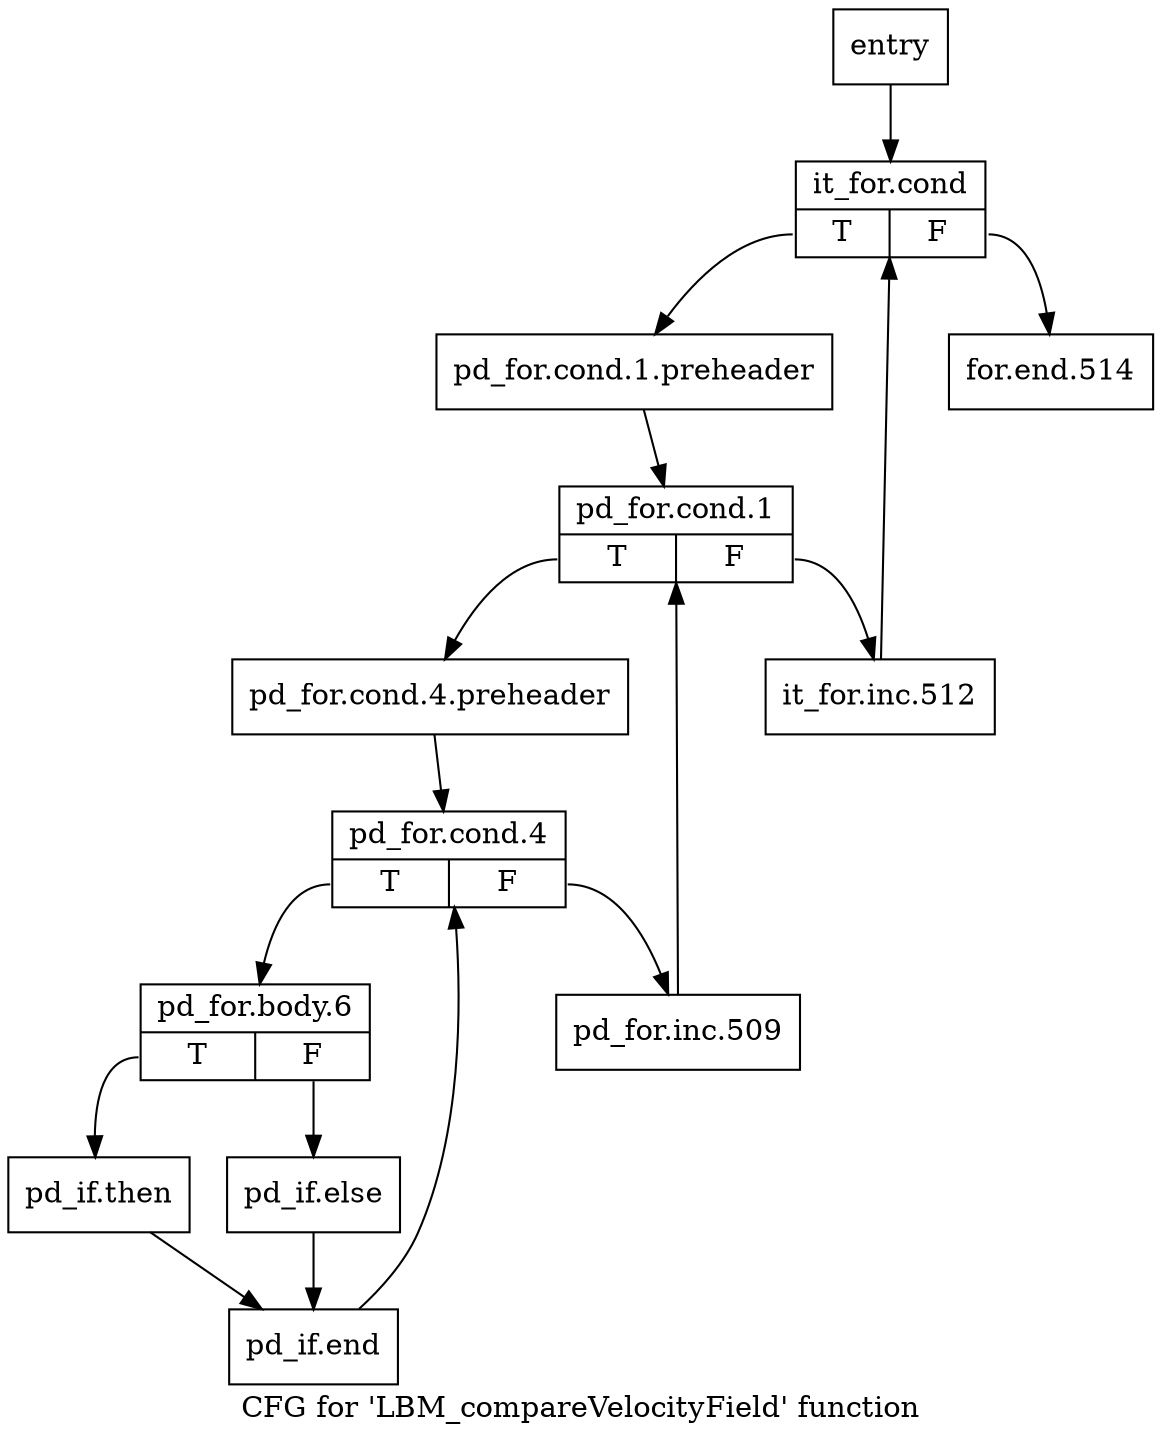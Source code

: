 digraph "CFG for 'LBM_compareVelocityField' function" {
	label="CFG for 'LBM_compareVelocityField' function";

	Node0xdc6580 [shape=record,label="{entry}"];
	Node0xdc6580 -> Node0xdc65d0;
	Node0xdc65d0 [shape=record,label="{it_for.cond|{<s0>T|<s1>F}}"];
	Node0xdc65d0:s0 -> Node0xdc6620;
	Node0xdc65d0:s1 -> Node0xda13a0;
	Node0xdc6620 [shape=record,label="{pd_for.cond.1.preheader}"];
	Node0xdc6620 -> Node0xdc6670;
	Node0xdc6670 [shape=record,label="{pd_for.cond.1|{<s0>T|<s1>F}}"];
	Node0xdc6670:s0 -> Node0xdc66c0;
	Node0xdc6670:s1 -> Node0xda1350;
	Node0xdc66c0 [shape=record,label="{pd_for.cond.4.preheader}"];
	Node0xdc66c0 -> Node0xdc6710;
	Node0xdc6710 [shape=record,label="{pd_for.cond.4|{<s0>T|<s1>F}}"];
	Node0xdc6710:s0 -> Node0xdc6760;
	Node0xdc6710:s1 -> Node0xda1300;
	Node0xdc6760 [shape=record,label="{pd_for.body.6|{<s0>T|<s1>F}}"];
	Node0xdc6760:s0 -> Node0xdc67b0;
	Node0xdc6760:s1 -> Node0xda1260;
	Node0xdc67b0 [shape=record,label="{pd_if.then}"];
	Node0xdc67b0 -> Node0xda12b0;
	Node0xda1260 [shape=record,label="{pd_if.else}"];
	Node0xda1260 -> Node0xda12b0;
	Node0xda12b0 [shape=record,label="{pd_if.end}"];
	Node0xda12b0 -> Node0xdc6710;
	Node0xda1300 [shape=record,label="{pd_for.inc.509}"];
	Node0xda1300 -> Node0xdc6670;
	Node0xda1350 [shape=record,label="{it_for.inc.512}"];
	Node0xda1350 -> Node0xdc65d0;
	Node0xda13a0 [shape=record,label="{for.end.514}"];
}
